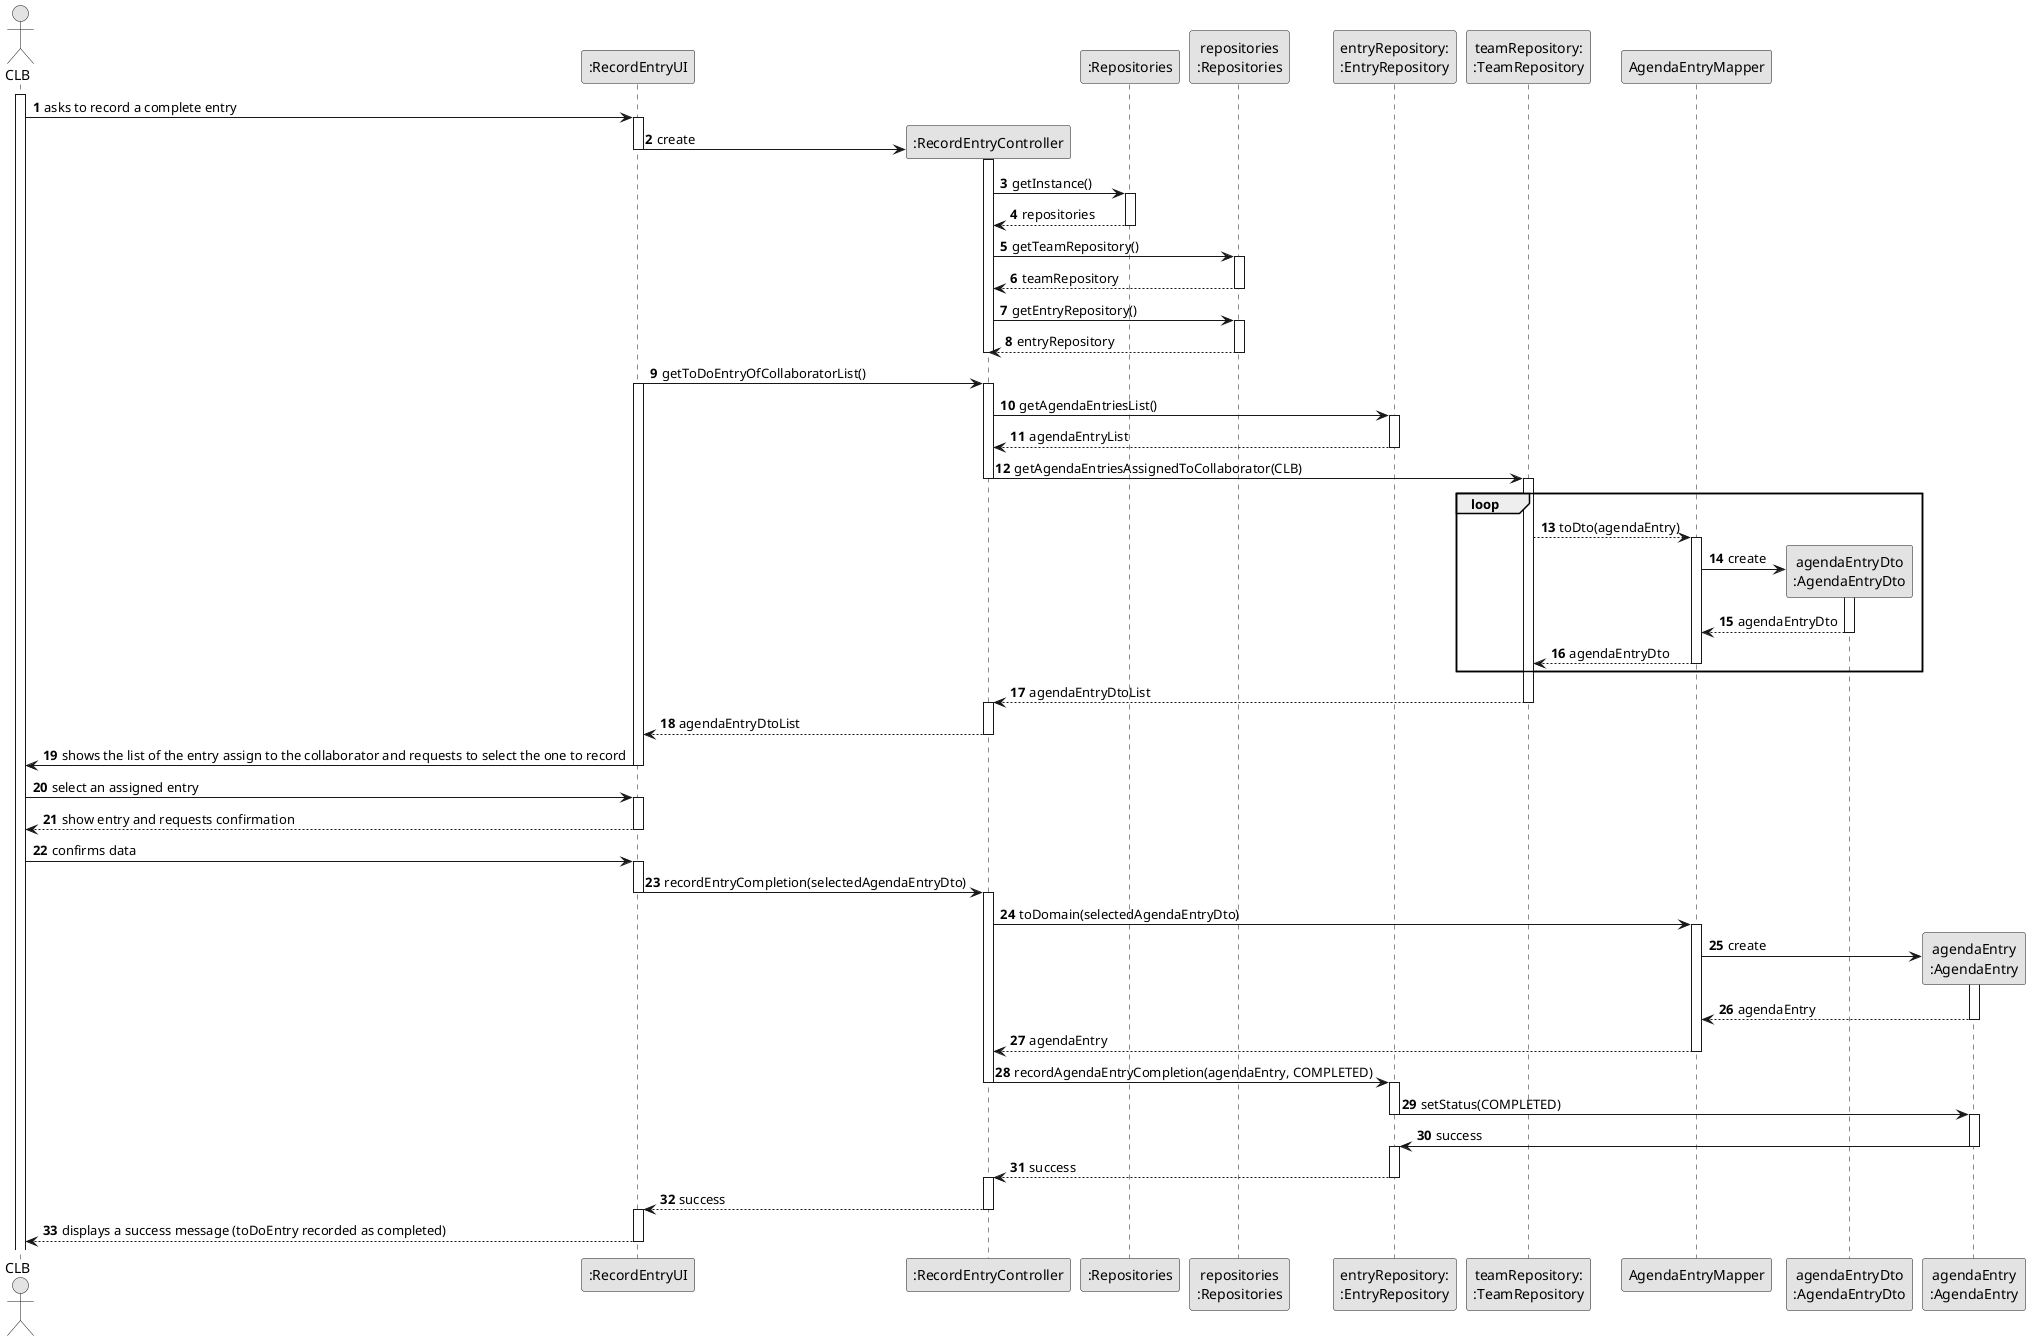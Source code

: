 @startuml
skinparam monochrome true
skinparam packageStyle rectangle
skinparam shadowing false

autonumber

actor "CLB" as CLB
participant ":RecordEntryUI" as UI
participant ":RecordEntryController" as CTRL
participant ":Repositories" as RepositorySingleton
participant "repositories\n:Repositories" as PLAT
participant "entryRepository:\n:EntryRepository" as EntryRepo
participant "teamRepository:\n:TeamRepository" as TeamRepo
participant "AgendaEntryMapper" as EntryMapper
participant "agendaEntryDto\n:AgendaEntryDto" as EntryDto
participant "agendaEntry\n:AgendaEntry" as AgendaEntry


activate CLB

    CLB -> UI : asks to record a complete entry
    activate UI

        UI -> CTRL** : create
        deactivate UI
        activate CTRL

            CTRL -> RepositorySingleton: getInstance()
            activate RepositorySingleton

                RepositorySingleton --> CTRL: repositories
            deactivate RepositorySingleton

            CTRL -> PLAT : getTeamRepository()
            activate PLAT

                PLAT --> CTRL: teamRepository
            deactivate PLAT

            CTRL -> PLAT : getEntryRepository()
            activate PLAT

                PLAT --> CTRL: entryRepository
            deactivate PLAT


        deactivate CTRL

        UI -> CTRL: getToDoEntryOfCollaboratorList()
        activate UI
        activate CTRL

            CTRL -> EntryRepo: getAgendaEntriesList()
            activate EntryRepo

            EntryRepo --> CTRL: agendaEntryList
            deactivate EntryRepo

            CTRL -> TeamRepo: getAgendaEntriesAssignedToCollaborator(CLB)
            deactivate CTRL
            activate TeamRepo

            loop
                TeamRepo --> EntryMapper: toDto(agendaEntry)
                activate EntryMapper

                    EntryMapper -> EntryDto** : create
                    activate EntryDto

                    EntryDto --> EntryMapper : agendaEntryDto
                    deactivate EntryDto

                EntryMapper --> TeamRepo: agendaEntryDto
                deactivate EntryMapper
            end
                TeamRepo --> CTRL: agendaEntryDtoList
            deactivate TeamRepo
        activate CTRL

        CTRL --> UI : agendaEntryDtoList
        deactivate CTRL

        UI -> CLB : shows the list of the entry assign to the collaborator and requests to select the one to record
    deactivate UI

    CLB -> UI : select an assigned entry
    activate UI

        UI --> CLB : show entry and requests confirmation
    deactivate UI

    CLB -> UI : confirms data
    activate UI

        UI -> CTRL : recordEntryCompletion(selectedAgendaEntryDto)
        deactivate UI
        activate CTRL

            CTRL -> EntryMapper : toDomain(selectedAgendaEntryDto)
            activate EntryMapper

                EntryMapper -> AgendaEntry** : create
                activate AgendaEntry

                AgendaEntry --> EntryMapper : agendaEntry
                deactivate AgendaEntry

                EntryMapper --> CTRL : agendaEntry
            deactivate EntryMapper

            CTRL -> EntryRepo : recordAgendaEntryCompletion(agendaEntry, COMPLETED)
            deactivate CTRL
            activate EntryRepo

                EntryRepo -> AgendaEntry : setStatus(COMPLETED)
                deactivate EntryRepo
                activate AgendaEntry

                AgendaEntry -> EntryRepo : success
                deactivate AgendaEntry
                activate EntryRepo

            EntryRepo --> CTRL : success
            deactivate EntryRepo
            activate CTRL

            CTRL --> UI : success
        deactivate CTRL
        activate UI

        UI --> CLB : displays a success message (toDoEntry recorded as completed)
    deactivate UI

@enduml
